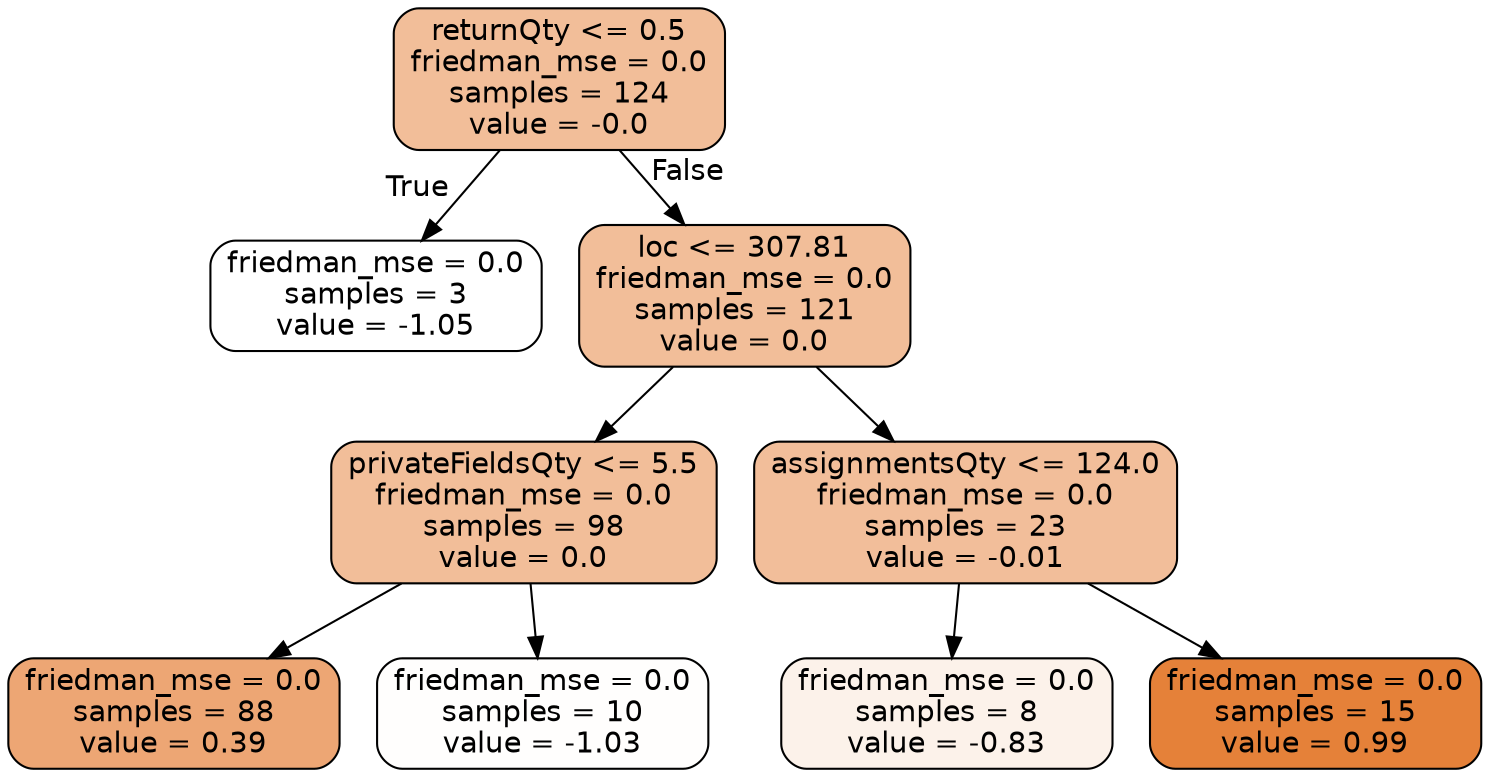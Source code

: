 digraph Tree {
node [shape=box, style="filled, rounded", color="black", fontname="helvetica"] ;
edge [fontname="helvetica"] ;
0 [label="returnQty <= 0.5\nfriedman_mse = 0.0\nsamples = 124\nvalue = -0.0", fillcolor="#f2be99"] ;
1 [label="friedman_mse = 0.0\nsamples = 3\nvalue = -1.05", fillcolor="#ffffff"] ;
0 -> 1 [labeldistance=2.5, labelangle=45, headlabel="True"] ;
2 [label="loc <= 307.81\nfriedman_mse = 0.0\nsamples = 121\nvalue = 0.0", fillcolor="#f2be99"] ;
0 -> 2 [labeldistance=2.5, labelangle=-45, headlabel="False"] ;
3 [label="privateFieldsQty <= 5.5\nfriedman_mse = 0.0\nsamples = 98\nvalue = 0.0", fillcolor="#f2be99"] ;
2 -> 3 ;
7 [label="friedman_mse = 0.0\nsamples = 88\nvalue = 0.39", fillcolor="#eda674"] ;
3 -> 7 ;
8 [label="friedman_mse = 0.0\nsamples = 10\nvalue = -1.03", fillcolor="#fffefd"] ;
3 -> 8 ;
4 [label="assignmentsQty <= 124.0\nfriedman_mse = 0.0\nsamples = 23\nvalue = -0.01", fillcolor="#f2be9a"] ;
2 -> 4 ;
5 [label="friedman_mse = 0.0\nsamples = 8\nvalue = -0.83", fillcolor="#fcf2ea"] ;
4 -> 5 ;
6 [label="friedman_mse = 0.0\nsamples = 15\nvalue = 0.99", fillcolor="#e58139"] ;
4 -> 6 ;
}